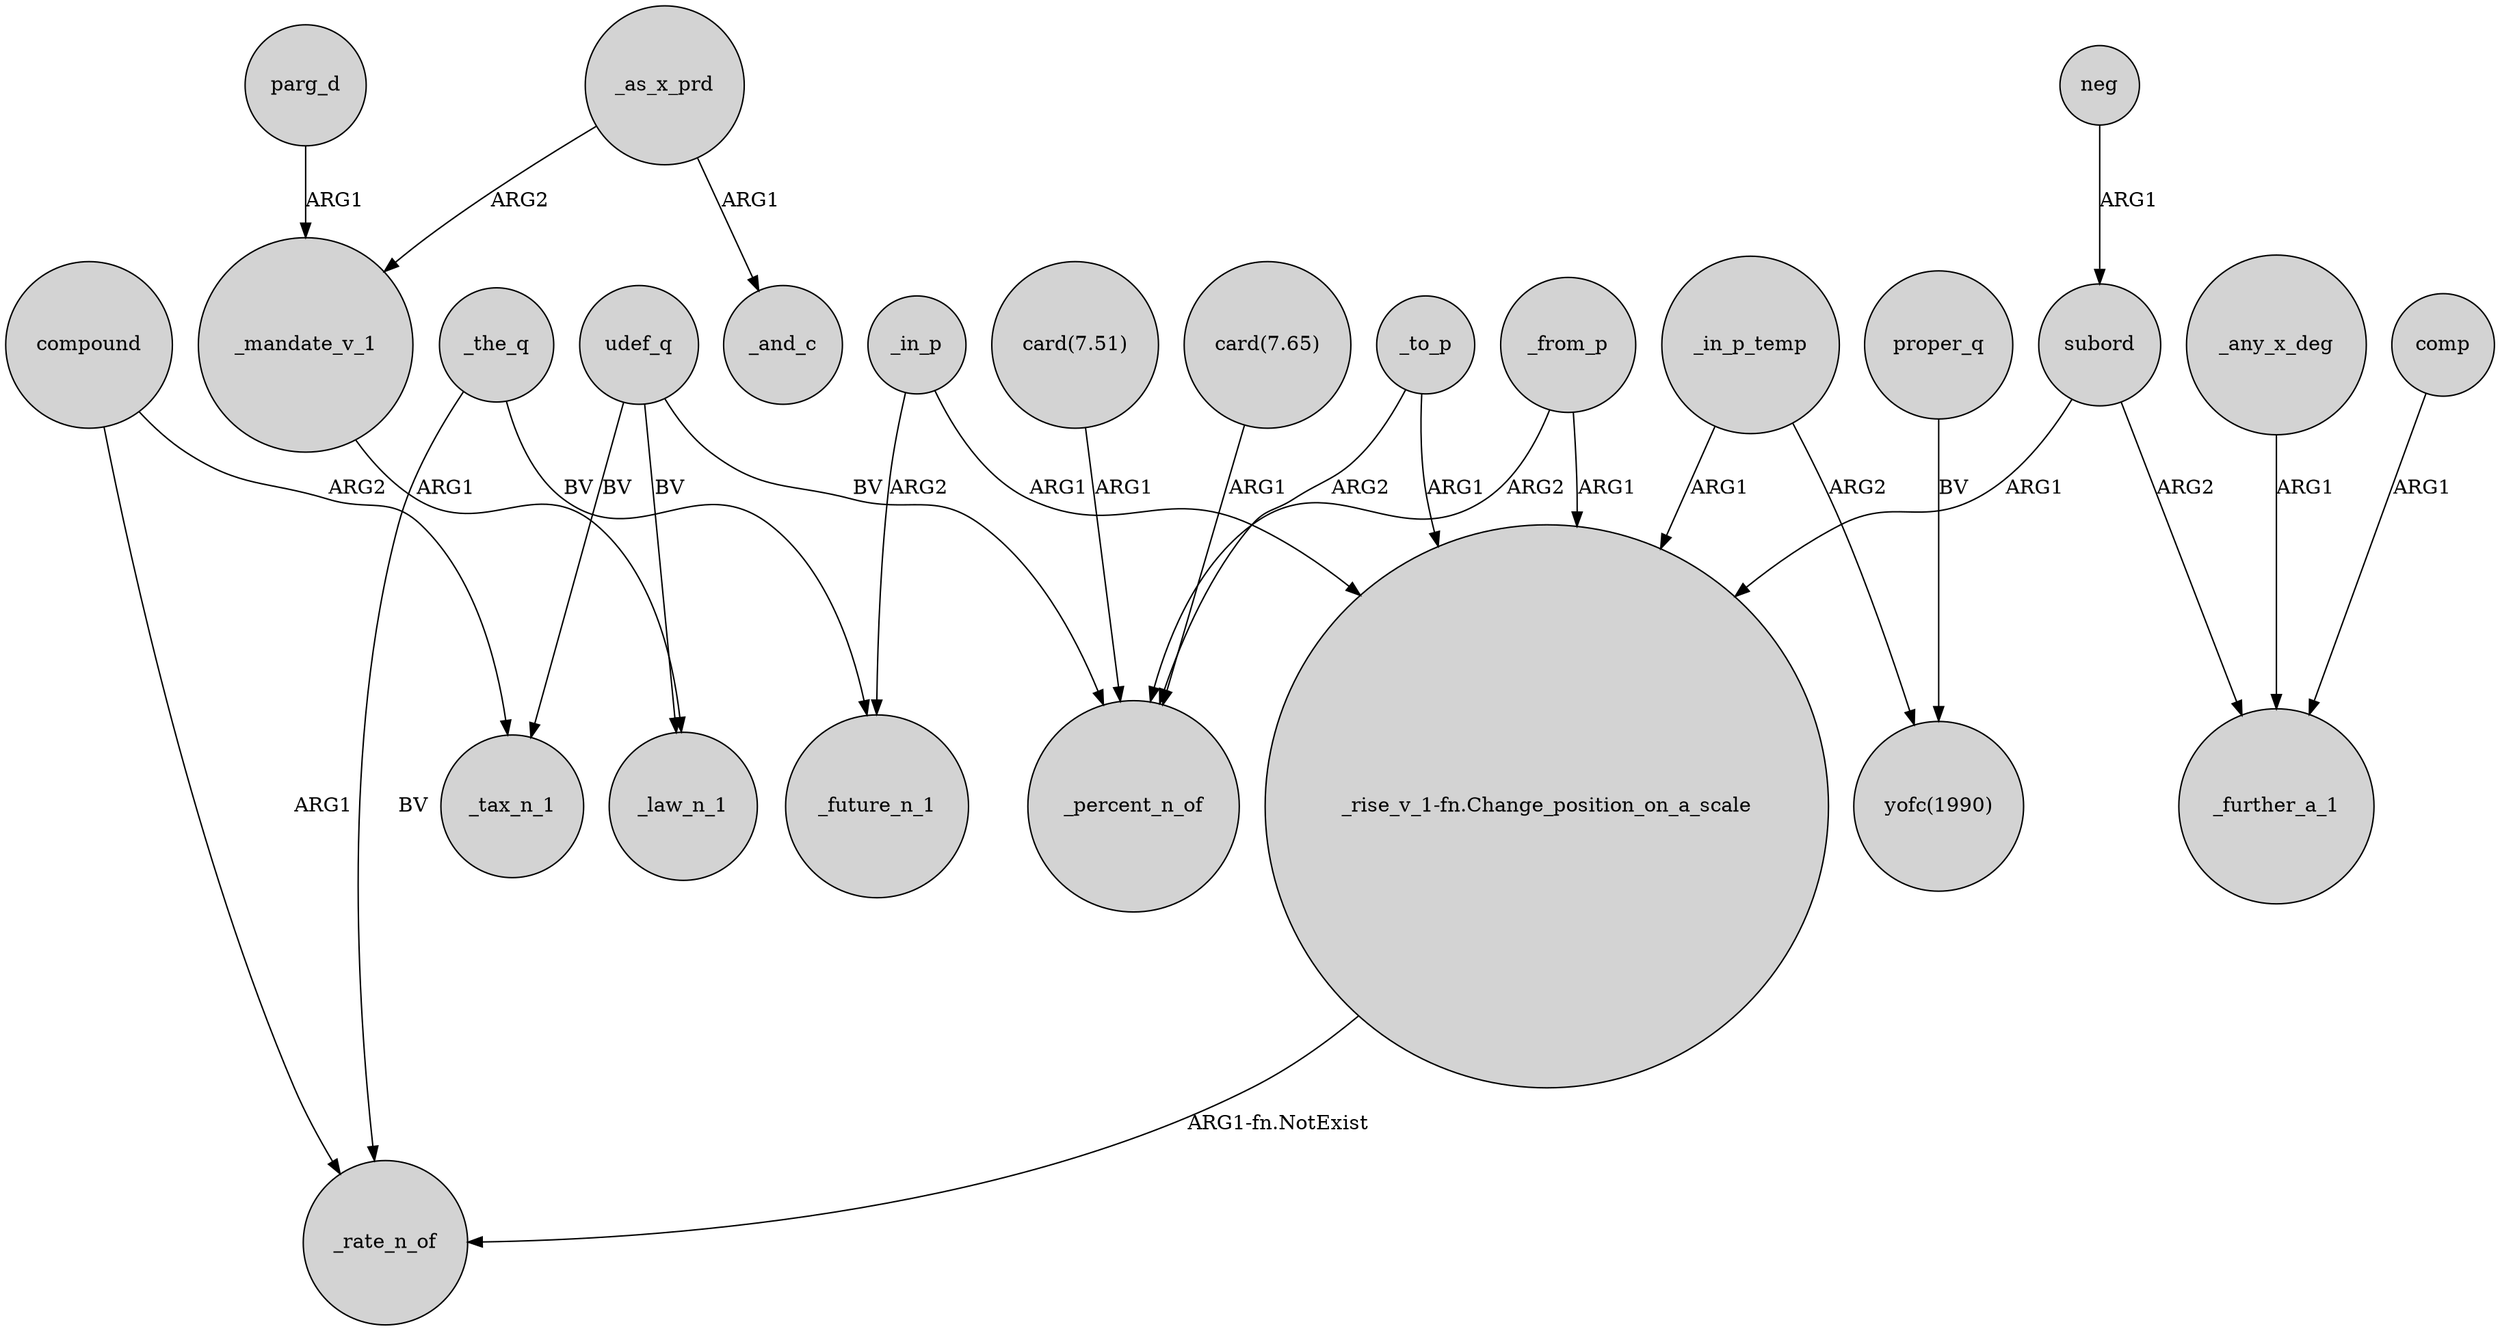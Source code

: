 digraph {
	node [shape=circle style=filled]
	_the_q -> _future_n_1 [label=BV]
	_as_x_prd -> _mandate_v_1 [label=ARG2]
	"_rise_v_1-fn.Change_position_on_a_scale" -> _rate_n_of [label="ARG1-fn.NotExist"]
	compound -> _rate_n_of [label=ARG1]
	_in_p -> _future_n_1 [label=ARG2]
	parg_d -> _mandate_v_1 [label=ARG1]
	udef_q -> _law_n_1 [label=BV]
	_in_p -> "_rise_v_1-fn.Change_position_on_a_scale" [label=ARG1]
	_in_p_temp -> "yofc(1990)" [label=ARG2]
	proper_q -> "yofc(1990)" [label=BV]
	_the_q -> _rate_n_of [label=BV]
	_as_x_prd -> _and_c [label=ARG1]
	udef_q -> _tax_n_1 [label=BV]
	comp -> _further_a_1 [label=ARG1]
	"card(7.51)" -> _percent_n_of [label=ARG1]
	_mandate_v_1 -> _law_n_1 [label=ARG1]
	"card(7.65)" -> _percent_n_of [label=ARG1]
	_to_p -> _percent_n_of [label=ARG2]
	_from_p -> _percent_n_of [label=ARG2]
	udef_q -> _percent_n_of [label=BV]
	subord -> "_rise_v_1-fn.Change_position_on_a_scale" [label=ARG1]
	compound -> _tax_n_1 [label=ARG2]
	subord -> _further_a_1 [label=ARG2]
	_to_p -> "_rise_v_1-fn.Change_position_on_a_scale" [label=ARG1]
	_in_p_temp -> "_rise_v_1-fn.Change_position_on_a_scale" [label=ARG1]
	neg -> subord [label=ARG1]
	_any_x_deg -> _further_a_1 [label=ARG1]
	_from_p -> "_rise_v_1-fn.Change_position_on_a_scale" [label=ARG1]
}
